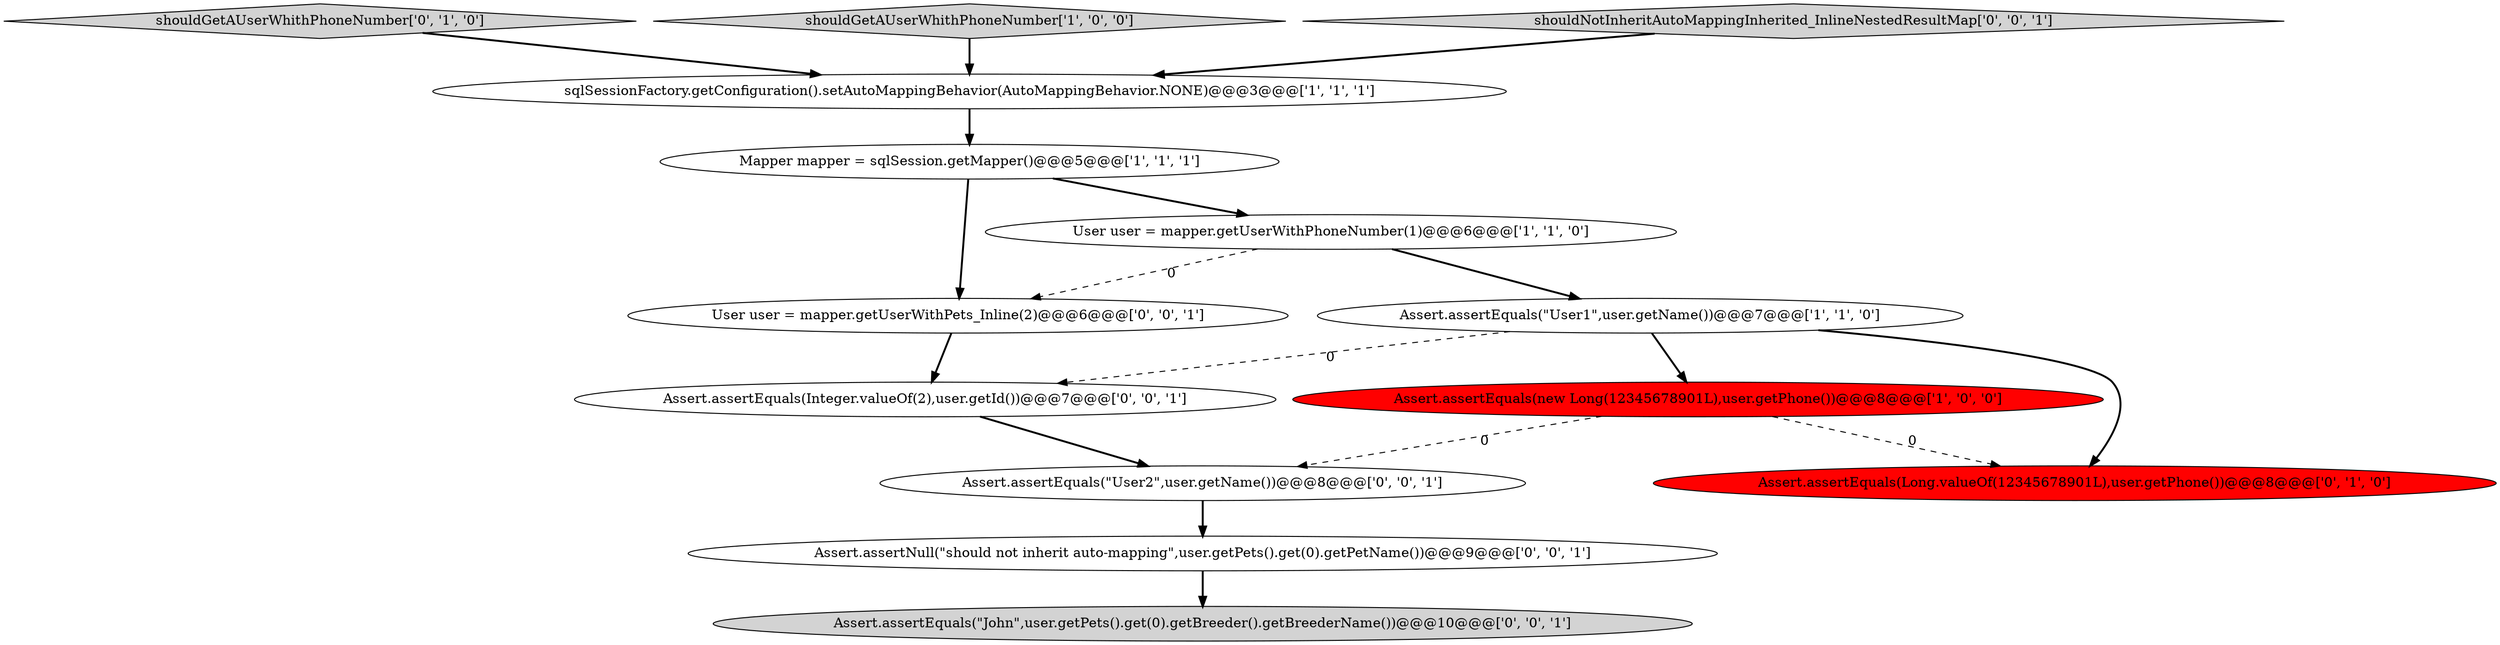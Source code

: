 digraph {
7 [style = filled, label = "shouldGetAUserWhithPhoneNumber['0', '1', '0']", fillcolor = lightgray, shape = diamond image = "AAA0AAABBB2BBB"];
4 [style = filled, label = "Mapper mapper = sqlSession.getMapper()@@@5@@@['1', '1', '1']", fillcolor = white, shape = ellipse image = "AAA0AAABBB1BBB"];
6 [style = filled, label = "Assert.assertEquals(Long.valueOf(12345678901L),user.getPhone())@@@8@@@['0', '1', '0']", fillcolor = red, shape = ellipse image = "AAA1AAABBB2BBB"];
13 [style = filled, label = "Assert.assertNull(\"should not inherit auto-mapping\",user.getPets().get(0).getPetName())@@@9@@@['0', '0', '1']", fillcolor = white, shape = ellipse image = "AAA0AAABBB3BBB"];
11 [style = filled, label = "User user = mapper.getUserWithPets_Inline(2)@@@6@@@['0', '0', '1']", fillcolor = white, shape = ellipse image = "AAA0AAABBB3BBB"];
9 [style = filled, label = "Assert.assertEquals(Integer.valueOf(2),user.getId())@@@7@@@['0', '0', '1']", fillcolor = white, shape = ellipse image = "AAA0AAABBB3BBB"];
10 [style = filled, label = "Assert.assertEquals(\"John\",user.getPets().get(0).getBreeder().getBreederName())@@@10@@@['0', '0', '1']", fillcolor = lightgray, shape = ellipse image = "AAA0AAABBB3BBB"];
5 [style = filled, label = "shouldGetAUserWhithPhoneNumber['1', '0', '0']", fillcolor = lightgray, shape = diamond image = "AAA0AAABBB1BBB"];
12 [style = filled, label = "shouldNotInheritAutoMappingInherited_InlineNestedResultMap['0', '0', '1']", fillcolor = lightgray, shape = diamond image = "AAA0AAABBB3BBB"];
8 [style = filled, label = "Assert.assertEquals(\"User2\",user.getName())@@@8@@@['0', '0', '1']", fillcolor = white, shape = ellipse image = "AAA0AAABBB3BBB"];
2 [style = filled, label = "sqlSessionFactory.getConfiguration().setAutoMappingBehavior(AutoMappingBehavior.NONE)@@@3@@@['1', '1', '1']", fillcolor = white, shape = ellipse image = "AAA0AAABBB1BBB"];
1 [style = filled, label = "Assert.assertEquals(new Long(12345678901L),user.getPhone())@@@8@@@['1', '0', '0']", fillcolor = red, shape = ellipse image = "AAA1AAABBB1BBB"];
3 [style = filled, label = "Assert.assertEquals(\"User1\",user.getName())@@@7@@@['1', '1', '0']", fillcolor = white, shape = ellipse image = "AAA0AAABBB1BBB"];
0 [style = filled, label = "User user = mapper.getUserWithPhoneNumber(1)@@@6@@@['1', '1', '0']", fillcolor = white, shape = ellipse image = "AAA0AAABBB1BBB"];
0->3 [style = bold, label=""];
13->10 [style = bold, label=""];
1->8 [style = dashed, label="0"];
3->6 [style = bold, label=""];
5->2 [style = bold, label=""];
12->2 [style = bold, label=""];
0->11 [style = dashed, label="0"];
3->1 [style = bold, label=""];
4->11 [style = bold, label=""];
11->9 [style = bold, label=""];
9->8 [style = bold, label=""];
2->4 [style = bold, label=""];
7->2 [style = bold, label=""];
1->6 [style = dashed, label="0"];
3->9 [style = dashed, label="0"];
8->13 [style = bold, label=""];
4->0 [style = bold, label=""];
}

